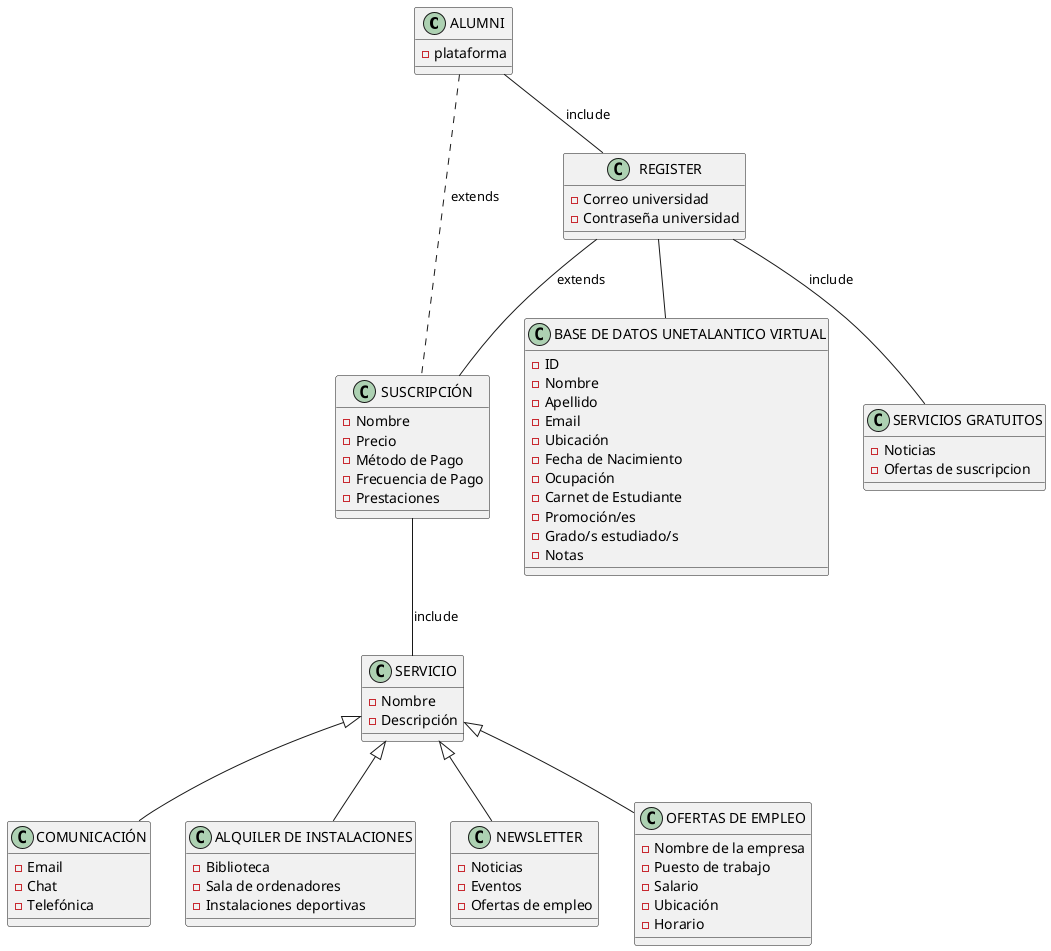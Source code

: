 @startuml AlumniModel

'!theme amiga
skinparam defaultFontName Arial

class ALUMNI {
   - plataforma
}

class REGISTER {
    - Correo universidad
    - Contraseña universidad
}

class "SERVICIOS GRATUITOS"{
    -Noticias
    -Ofertas de suscripcion
}

class SUSCRIPCIÓN {
    - Nombre 
    - Precio 
    - Método de Pago
    - Frecuencia de Pago
    -Prestaciones
}

class SERVICIO {
    - Nombre 
    - Descripción 
}

class COMUNICACIÓN {
    - Email
    - Chat
    - Telefónica
}

class "ALQUILER DE INSTALACIONES" {
    - Biblioteca
    - Sala de ordenadores
    - Instalaciones deportivas
}

class NEWSLETTER {
    - Noticias
    - Eventos
    - Ofertas de empleo
}

class "OFERTAS DE EMPLEO" {
    - Nombre de la empresa
    - Puesto de trabajo
    - Salario
    - Ubicación
    - Horario
}

class "BASE DE DATOS UNETALANTICO VIRTUAL"{
    - ID
   - Nombre 
   - Apellido 
   - Email 
   - Ubicación 
   - Fecha de Nacimiento 
   - Ocupación
   - Carnet de Estudiante
   - Promoción/es
   - Grado/s estudiado/s
   - Notas
}

REGISTER -- "BASE DE DATOS UNETALANTICO VIRTUAL"
ALUMNI -- REGISTER : include
ALUMNI .. SUSCRIPCIÓN  : extends
REGISTER -- "SERVICIOS GRATUITOS" : include
REGISTER -- SUSCRIPCIÓN : extends
SUSCRIPCIÓN -- SERVICIO : include


SERVICIO <|-- "COMUNICACIÓN"
SERVICIO <|-- "ALQUILER DE INSTALACIONES"
SERVICIO <|-- "NEWSLETTER"
SERVICIO <|-- "OFERTAS DE EMPLEO"

@enduml